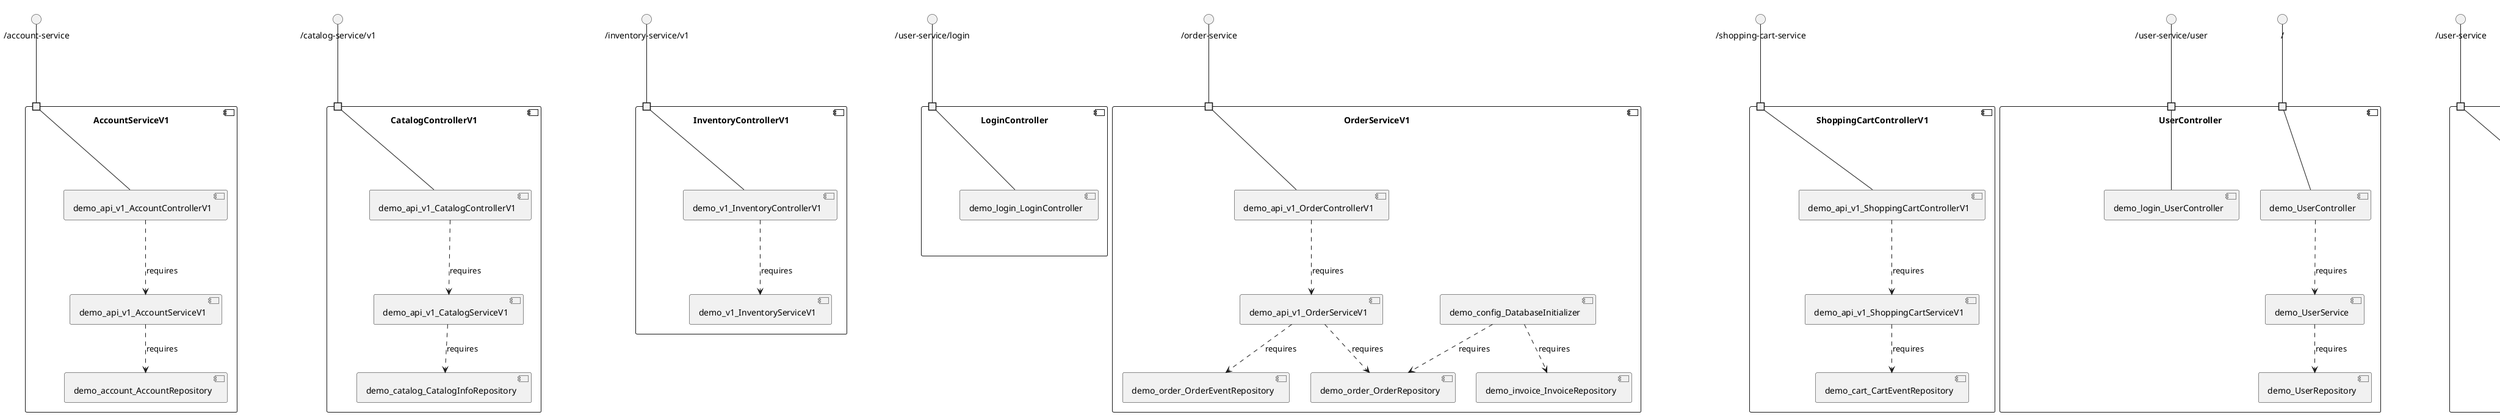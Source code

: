 @startuml
skinparam fixCircleLabelOverlapping true
component "AccountServiceV1\n\n\n\n\n\n" {
[demo_account_AccountRepository]
[demo_api_v1_AccountServiceV1]
[demo_api_v1_AccountControllerV1]
portin " " as AccountServiceV1.requires._account_service
[demo_api_v1_AccountServiceV1]..>[demo_account_AccountRepository] : requires
[demo_api_v1_AccountControllerV1]..>[demo_api_v1_AccountServiceV1] : requires
"AccountServiceV1.requires._account_service"--[demo_api_v1_AccountControllerV1]
}
interface "/account-service" as interface._account_service
interface._account_service--"AccountServiceV1.requires._account_service"
component "CatalogControllerV1\n\n\n\n\n\n" {
[demo_api_v1_CatalogServiceV1]
[demo_catalog_CatalogInfoRepository]
[demo_api_v1_CatalogControllerV1]
portin " " as CatalogControllerV1.requires._catalog_service_v1
[demo_api_v1_CatalogControllerV1]..>[demo_api_v1_CatalogServiceV1] : requires
[demo_api_v1_CatalogServiceV1]..>[demo_catalog_CatalogInfoRepository] : requires
"CatalogControllerV1.requires._catalog_service_v1"--[demo_api_v1_CatalogControllerV1]
}
interface "/catalog-service/v1" as interface._catalog_service_v1
interface._catalog_service_v1--"CatalogControllerV1.requires._catalog_service_v1"
component "InventoryControllerV1\n\n\n\n\n\n" {
[demo_v1_InventoryControllerV1]
[demo_v1_InventoryServiceV1]
portin " " as InventoryControllerV1.requires._inventory_service_v1
[demo_v1_InventoryControllerV1]..>[demo_v1_InventoryServiceV1] : requires
"InventoryControllerV1.requires._inventory_service_v1"--[demo_v1_InventoryControllerV1]
}
interface "/inventory-service/v1" as interface._inventory_service_v1
interface._inventory_service_v1--"InventoryControllerV1.requires._inventory_service_v1"
component "LoginController\n\n\n\n\n\n" {
[demo_login_LoginController]
portin " " as LoginController.requires._user_service_login
"LoginController.requires._user_service_login"--[demo_login_LoginController]
}
interface "/user-service/login" as interface._user_service_login
interface._user_service_login--"LoginController.requires._user_service_login"
component "OrderServiceV1\n\n\n\n\n\n" {
[demo_config_DatabaseInitializer]
[demo_api_v1_OrderControllerV1]
[demo_order_OrderRepository]
[demo_api_v1_OrderServiceV1]
[demo_order_OrderEventRepository]
[demo_invoice_InvoiceRepository]
portin " " as OrderServiceV1.requires._order_service
[demo_api_v1_OrderServiceV1]..>[demo_order_OrderEventRepository] : requires
[demo_config_DatabaseInitializer]..>[demo_order_OrderRepository] : requires
[demo_api_v1_OrderServiceV1]..>[demo_order_OrderRepository] : requires
[demo_config_DatabaseInitializer]..>[demo_invoice_InvoiceRepository] : requires
[demo_api_v1_OrderControllerV1]..>[demo_api_v1_OrderServiceV1] : requires
"OrderServiceV1.requires._order_service"--[demo_api_v1_OrderControllerV1]
}
interface "/order-service" as interface._order_service
interface._order_service--"OrderServiceV1.requires._order_service"
component "ShoppingCartControllerV1\n\n\n\n\n\n" {
[demo_api_v1_ShoppingCartServiceV1]
[demo_cart_CartEventRepository]
[demo_api_v1_ShoppingCartControllerV1]
portin " " as ShoppingCartControllerV1.requires._shopping_cart_service
[demo_api_v1_ShoppingCartControllerV1]..>[demo_api_v1_ShoppingCartServiceV1] : requires
[demo_api_v1_ShoppingCartServiceV1]..>[demo_cart_CartEventRepository] : requires
"ShoppingCartControllerV1.requires._shopping_cart_service"--[demo_api_v1_ShoppingCartControllerV1]
}
interface "/shopping-cart-service" as interface._shopping_cart_service
interface._shopping_cart_service--"ShoppingCartControllerV1.requires._shopping_cart_service"
component "UserController\n\n\n\n\n\n" {
[demo_UserRepository]
[demo_UserService]
[demo_login_UserController]
[demo_UserController]
portin " " as UserController.requires._
portin " " as UserController.requires._user_service_user
[demo_UserController]..>[demo_UserService] : requires
[demo_UserService]..>[demo_UserRepository] : requires
"UserController.requires._user_service_user"--[demo_login_UserController]
"UserController.requires._"--[demo_UserController]
}
interface "/user-service/user" as interface._user_service_user
interface._user_service_user--"UserController.requires._user_service_user"
interface "/" as interface._
interface._--"UserController.requires._"
component "UserControllerV1\n\n\n\n\n\n" {
[demo_api_v1_UserControllerV1]
[demo_user_UserRepository]
[demo_api_v1_UserServiceV1]
portin " " as UserControllerV1.requires._user_service
[demo_api_v1_UserControllerV1]..>[demo_api_v1_UserServiceV1] : requires
[demo_api_v1_UserServiceV1]..>[demo_user_UserRepository] : requires
"UserControllerV1.requires._user_service"--[demo_api_v1_UserControllerV1]
}
interface "/user-service" as interface._user_service
interface._user_service--"UserControllerV1.requires._user_service"
[DatabaseInitializer]
interface "PagingAndSortingRepository" as interface.PagingAndSortingRepository
interface.PagingAndSortingRepository--[demo_customer_CustomerRepository]
interface "/uaa/v1/me" as interface._uaa_v1_me
[demo_user_UserClientV1]..>interface._uaa_v1_me : requires

@enduml
